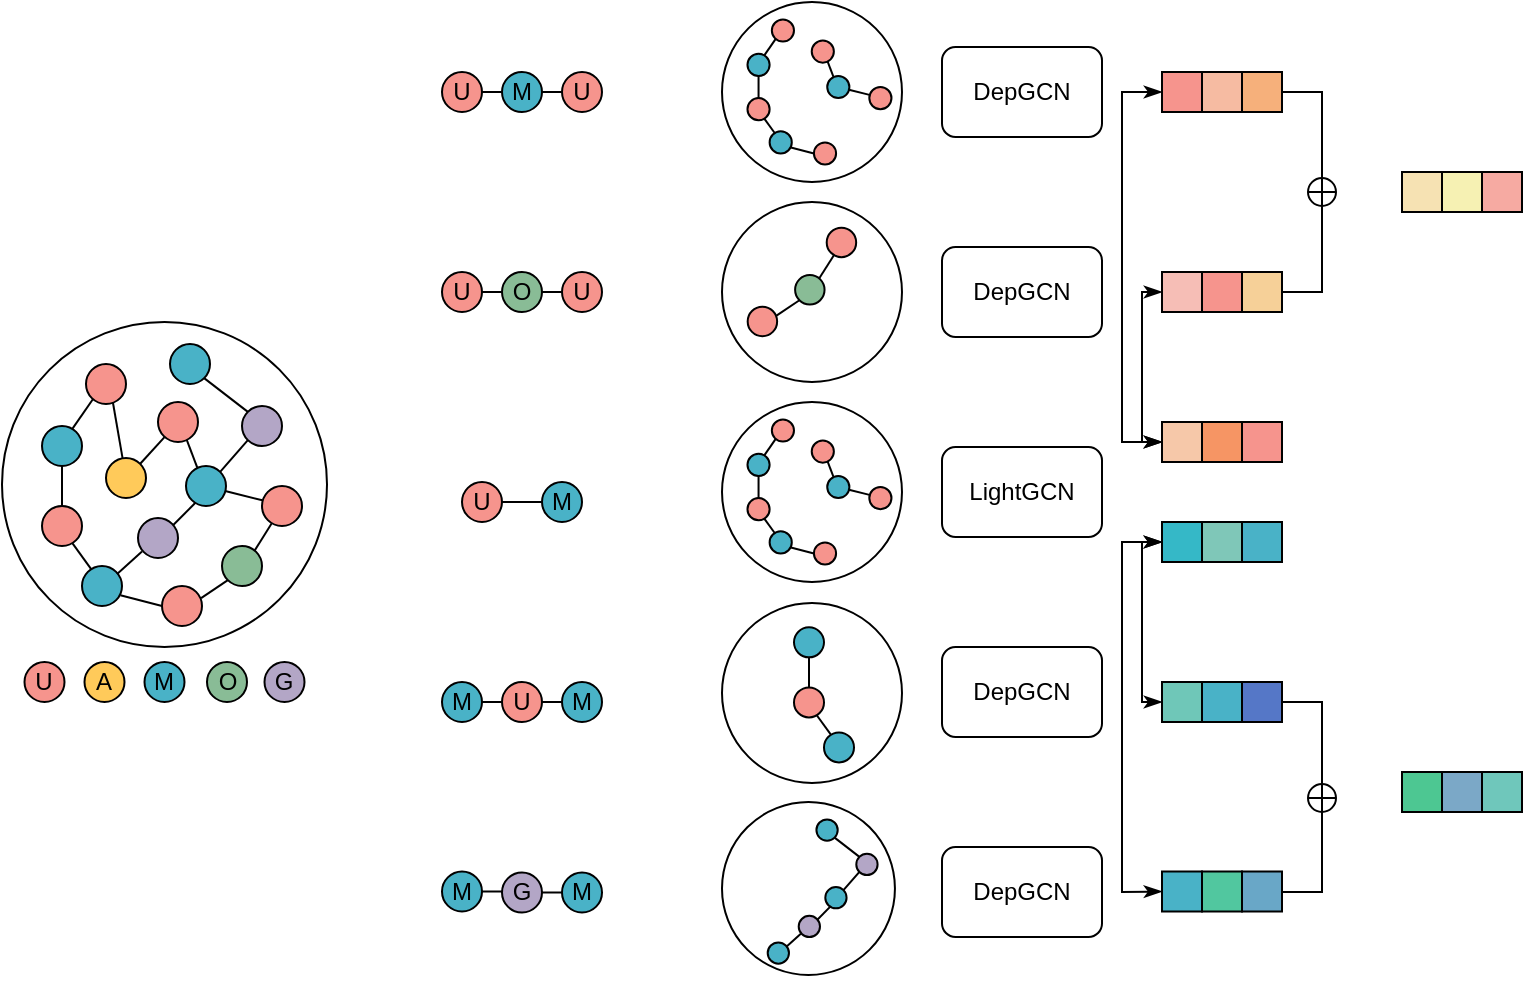 <mxfile version="28.2.0">
  <diagram name="第 1 页" id="2LADlyf4JBiEzu5A49ws">
    <mxGraphModel dx="980" dy="531" grid="1" gridSize="10" guides="1" tooltips="1" connect="1" arrows="1" fold="1" page="1" pageScale="1" pageWidth="827" pageHeight="1169" math="0" shadow="0">
      <root>
        <mxCell id="0" />
        <mxCell id="1" parent="0" />
        <mxCell id="k90ZCVePG-DNZq3dC6yU-25" value="" style="group" vertex="1" connectable="0" parent="1">
          <mxGeometry x="300" y="225" width="80" height="20" as="geometry" />
        </mxCell>
        <mxCell id="k90ZCVePG-DNZq3dC6yU-14" style="edgeStyle=orthogonalEdgeStyle;rounded=0;orthogonalLoop=1;jettySize=auto;html=1;exitX=1;exitY=0.5;exitDx=0;exitDy=0;entryX=0;entryY=0.5;entryDx=0;entryDy=0;endArrow=none;endFill=0;" edge="1" parent="k90ZCVePG-DNZq3dC6yU-25" source="k90ZCVePG-DNZq3dC6yU-1">
          <mxGeometry relative="1" as="geometry">
            <mxPoint x="30" y="10" as="targetPoint" />
          </mxGeometry>
        </mxCell>
        <mxCell id="k90ZCVePG-DNZq3dC6yU-1" value="U" style="ellipse;whiteSpace=wrap;html=1;aspect=fixed;fillColor=#F6948D;" vertex="1" parent="k90ZCVePG-DNZq3dC6yU-25">
          <mxGeometry width="20" height="20" as="geometry" />
        </mxCell>
        <mxCell id="k90ZCVePG-DNZq3dC6yU-15" style="edgeStyle=orthogonalEdgeStyle;rounded=0;orthogonalLoop=1;jettySize=auto;html=1;exitX=1;exitY=0.5;exitDx=0;exitDy=0;entryX=0;entryY=0.5;entryDx=0;entryDy=0;endArrow=none;endFill=0;" edge="1" parent="k90ZCVePG-DNZq3dC6yU-25" target="k90ZCVePG-DNZq3dC6yU-3">
          <mxGeometry relative="1" as="geometry">
            <mxPoint x="50" y="10" as="sourcePoint" />
          </mxGeometry>
        </mxCell>
        <mxCell id="k90ZCVePG-DNZq3dC6yU-3" value="U" style="ellipse;whiteSpace=wrap;html=1;aspect=fixed;fillColor=#F6948D;" vertex="1" parent="k90ZCVePG-DNZq3dC6yU-25">
          <mxGeometry x="60" width="20" height="20" as="geometry" />
        </mxCell>
        <mxCell id="k90ZCVePG-DNZq3dC6yU-74" value="M" style="ellipse;whiteSpace=wrap;html=1;aspect=fixed;fillColor=#49B2C7;" vertex="1" parent="k90ZCVePG-DNZq3dC6yU-25">
          <mxGeometry x="30" width="20" height="20" as="geometry" />
        </mxCell>
        <mxCell id="k90ZCVePG-DNZq3dC6yU-26" value="" style="group" vertex="1" connectable="0" parent="1">
          <mxGeometry x="300" y="325" width="80" height="20" as="geometry" />
        </mxCell>
        <mxCell id="k90ZCVePG-DNZq3dC6yU-4" value="U" style="ellipse;whiteSpace=wrap;html=1;aspect=fixed;fillColor=#F6948D;" vertex="1" parent="k90ZCVePG-DNZq3dC6yU-26">
          <mxGeometry width="20" height="20" as="geometry" />
        </mxCell>
        <mxCell id="k90ZCVePG-DNZq3dC6yU-6" value="U" style="ellipse;whiteSpace=wrap;html=1;aspect=fixed;fillColor=#F6948D;" vertex="1" parent="k90ZCVePG-DNZq3dC6yU-26">
          <mxGeometry x="60" width="20" height="20" as="geometry" />
        </mxCell>
        <mxCell id="k90ZCVePG-DNZq3dC6yU-17" style="edgeStyle=orthogonalEdgeStyle;rounded=0;orthogonalLoop=1;jettySize=auto;html=1;exitX=1;exitY=0.5;exitDx=0;exitDy=0;entryX=0;entryY=0.5;entryDx=0;entryDy=0;endArrow=none;endFill=0;" edge="1" parent="k90ZCVePG-DNZq3dC6yU-26" source="k90ZCVePG-DNZq3dC6yU-7" target="k90ZCVePG-DNZq3dC6yU-6">
          <mxGeometry relative="1" as="geometry" />
        </mxCell>
        <mxCell id="k90ZCVePG-DNZq3dC6yU-7" value="O" style="ellipse;whiteSpace=wrap;html=1;aspect=fixed;fillColor=#89BC96;" vertex="1" parent="k90ZCVePG-DNZq3dC6yU-26">
          <mxGeometry x="30" width="20" height="20" as="geometry" />
        </mxCell>
        <mxCell id="k90ZCVePG-DNZq3dC6yU-16" style="edgeStyle=orthogonalEdgeStyle;rounded=0;orthogonalLoop=1;jettySize=auto;html=1;exitX=1;exitY=0.5;exitDx=0;exitDy=0;entryX=0;entryY=0.5;entryDx=0;entryDy=0;endArrow=none;endFill=0;" edge="1" parent="k90ZCVePG-DNZq3dC6yU-26" source="k90ZCVePG-DNZq3dC6yU-4" target="k90ZCVePG-DNZq3dC6yU-7">
          <mxGeometry relative="1" as="geometry" />
        </mxCell>
        <mxCell id="k90ZCVePG-DNZq3dC6yU-27" value="" style="group" vertex="1" connectable="0" parent="1">
          <mxGeometry x="300" y="530" width="80" height="20" as="geometry" />
        </mxCell>
        <mxCell id="k90ZCVePG-DNZq3dC6yU-19" style="edgeStyle=orthogonalEdgeStyle;rounded=0;orthogonalLoop=1;jettySize=auto;html=1;exitX=1;exitY=0.5;exitDx=0;exitDy=0;entryX=0;entryY=0.5;entryDx=0;entryDy=0;endArrow=none;endFill=0;" edge="1" parent="k90ZCVePG-DNZq3dC6yU-27" source="k90ZCVePG-DNZq3dC6yU-8" target="k90ZCVePG-DNZq3dC6yU-10">
          <mxGeometry relative="1" as="geometry" />
        </mxCell>
        <mxCell id="k90ZCVePG-DNZq3dC6yU-8" value="U" style="ellipse;whiteSpace=wrap;html=1;aspect=fixed;fillColor=#F6948D;" vertex="1" parent="k90ZCVePG-DNZq3dC6yU-27">
          <mxGeometry x="30" width="20" height="20" as="geometry" />
        </mxCell>
        <mxCell id="k90ZCVePG-DNZq3dC6yU-18" style="edgeStyle=orthogonalEdgeStyle;rounded=0;orthogonalLoop=1;jettySize=auto;html=1;exitX=1;exitY=0.5;exitDx=0;exitDy=0;entryX=0;entryY=0.5;entryDx=0;entryDy=0;endArrow=none;endFill=0;" edge="1" parent="k90ZCVePG-DNZq3dC6yU-27" source="k90ZCVePG-DNZq3dC6yU-9" target="k90ZCVePG-DNZq3dC6yU-8">
          <mxGeometry relative="1" as="geometry" />
        </mxCell>
        <mxCell id="k90ZCVePG-DNZq3dC6yU-9" value="M" style="ellipse;whiteSpace=wrap;html=1;aspect=fixed;fillColor=#49B2C7;" vertex="1" parent="k90ZCVePG-DNZq3dC6yU-27">
          <mxGeometry width="20" height="20" as="geometry" />
        </mxCell>
        <mxCell id="k90ZCVePG-DNZq3dC6yU-10" value="M" style="ellipse;whiteSpace=wrap;html=1;aspect=fixed;fillColor=#49B2C7;" vertex="1" parent="k90ZCVePG-DNZq3dC6yU-27">
          <mxGeometry x="60" width="20" height="20" as="geometry" />
        </mxCell>
        <mxCell id="k90ZCVePG-DNZq3dC6yU-28" value="" style="group" vertex="1" connectable="0" parent="1">
          <mxGeometry x="300" y="624.75" width="80" height="20.5" as="geometry" />
        </mxCell>
        <mxCell id="k90ZCVePG-DNZq3dC6yU-21" style="edgeStyle=orthogonalEdgeStyle;rounded=0;orthogonalLoop=1;jettySize=auto;html=1;exitX=1;exitY=0.5;exitDx=0;exitDy=0;entryX=0;entryY=0.5;entryDx=0;entryDy=0;endArrow=none;endFill=0;" edge="1" parent="k90ZCVePG-DNZq3dC6yU-28" source="Bl1R4P2W0IZf69fJZ_-c-33" target="k90ZCVePG-DNZq3dC6yU-12">
          <mxGeometry relative="1" as="geometry" />
        </mxCell>
        <mxCell id="Bl1R4P2W0IZf69fJZ_-c-33" value="G" style="ellipse;whiteSpace=wrap;html=1;aspect=fixed;fillColor=#B3A6C6;" parent="k90ZCVePG-DNZq3dC6yU-28" vertex="1">
          <mxGeometry x="30" y="0.5" width="20" height="20" as="geometry" />
        </mxCell>
        <mxCell id="k90ZCVePG-DNZq3dC6yU-20" style="edgeStyle=orthogonalEdgeStyle;rounded=0;orthogonalLoop=1;jettySize=auto;html=1;exitX=1;exitY=0.5;exitDx=0;exitDy=0;entryX=0;entryY=0.5;entryDx=0;entryDy=0;endArrow=none;endFill=0;" edge="1" parent="k90ZCVePG-DNZq3dC6yU-28" source="k90ZCVePG-DNZq3dC6yU-11" target="Bl1R4P2W0IZf69fJZ_-c-33">
          <mxGeometry relative="1" as="geometry" />
        </mxCell>
        <mxCell id="k90ZCVePG-DNZq3dC6yU-11" value="M" style="ellipse;whiteSpace=wrap;html=1;aspect=fixed;fillColor=#49B2C7;" vertex="1" parent="k90ZCVePG-DNZq3dC6yU-28">
          <mxGeometry width="20" height="20" as="geometry" />
        </mxCell>
        <mxCell id="k90ZCVePG-DNZq3dC6yU-12" value="M" style="ellipse;whiteSpace=wrap;html=1;aspect=fixed;fillColor=#49B2C7;" vertex="1" parent="k90ZCVePG-DNZq3dC6yU-28">
          <mxGeometry x="60" y="0.5" width="20" height="20" as="geometry" />
        </mxCell>
        <mxCell id="k90ZCVePG-DNZq3dC6yU-47" value="" style="group" vertex="1" connectable="0" parent="1">
          <mxGeometry x="440" y="290" width="90" height="90" as="geometry" />
        </mxCell>
        <mxCell id="k90ZCVePG-DNZq3dC6yU-41" value="" style="ellipse;whiteSpace=wrap;html=1;aspect=fixed;" vertex="1" parent="k90ZCVePG-DNZq3dC6yU-47">
          <mxGeometry width="90" height="90" as="geometry" />
        </mxCell>
        <mxCell id="k90ZCVePG-DNZq3dC6yU-42" value="" style="ellipse;whiteSpace=wrap;html=1;aspect=fixed;fillColor=#F6948D;" vertex="1" parent="k90ZCVePG-DNZq3dC6yU-47">
          <mxGeometry x="12.841" y="52.354" width="14.732" height="14.732" as="geometry" />
        </mxCell>
        <mxCell id="k90ZCVePG-DNZq3dC6yU-43" value="" style="ellipse;whiteSpace=wrap;html=1;aspect=fixed;fillColor=#F6948D;" vertex="1" parent="k90ZCVePG-DNZq3dC6yU-47">
          <mxGeometry x="52.354" y="12.841" width="14.732" height="14.732" as="geometry" />
        </mxCell>
        <mxCell id="k90ZCVePG-DNZq3dC6yU-44" value="" style="ellipse;whiteSpace=wrap;html=1;aspect=fixed;fillColor=#89BC96;" vertex="1" parent="k90ZCVePG-DNZq3dC6yU-47">
          <mxGeometry x="36.549" y="36.549" width="14.732" height="14.732" as="geometry" />
        </mxCell>
        <mxCell id="k90ZCVePG-DNZq3dC6yU-45" value="" style="endArrow=none;html=1;rounded=0;entryX=0.978;entryY=0.304;entryDx=0;entryDy=0;exitX=0;exitY=1;exitDx=0;exitDy=0;entryPerimeter=0;" edge="1" parent="k90ZCVePG-DNZq3dC6yU-47" source="k90ZCVePG-DNZq3dC6yU-44" target="k90ZCVePG-DNZq3dC6yU-42">
          <mxGeometry width="50" height="50" relative="1" as="geometry">
            <mxPoint x="45.241" y="48.402" as="sourcePoint" />
            <mxPoint x="28.646" y="44.451" as="targetPoint" />
          </mxGeometry>
        </mxCell>
        <mxCell id="k90ZCVePG-DNZq3dC6yU-46" value="" style="endArrow=none;html=1;rounded=0;entryX=0.244;entryY=0.933;entryDx=0;entryDy=0;entryPerimeter=0;exitX=0.811;exitY=0.122;exitDx=0;exitDy=0;exitPerimeter=0;" edge="1" parent="k90ZCVePG-DNZq3dC6yU-47" source="k90ZCVePG-DNZq3dC6yU-44" target="k90ZCVePG-DNZq3dC6yU-43">
          <mxGeometry width="50" height="50" relative="1" as="geometry">
            <mxPoint x="53.144" y="56.305" as="sourcePoint" />
            <mxPoint x="36.549" y="52.354" as="targetPoint" />
          </mxGeometry>
        </mxCell>
        <mxCell id="k90ZCVePG-DNZq3dC6yU-72" value="" style="group" vertex="1" connectable="0" parent="1">
          <mxGeometry x="440" y="490.5" width="90" height="90" as="geometry" />
        </mxCell>
        <mxCell id="k90ZCVePG-DNZq3dC6yU-66" value="" style="ellipse;whiteSpace=wrap;html=1;aspect=fixed;" vertex="1" parent="k90ZCVePG-DNZq3dC6yU-72">
          <mxGeometry width="90" height="90" as="geometry" />
        </mxCell>
        <mxCell id="k90ZCVePG-DNZq3dC6yU-67" value="" style="ellipse;whiteSpace=wrap;html=1;aspect=fixed;fillColor=#49B2C7;" vertex="1" parent="k90ZCVePG-DNZq3dC6yU-72">
          <mxGeometry x="36" y="12.187" width="15.0" height="15.0" as="geometry" />
        </mxCell>
        <mxCell id="k90ZCVePG-DNZq3dC6yU-68" value="" style="ellipse;whiteSpace=wrap;html=1;aspect=fixed;fillColor=#49B2C7;" vertex="1" parent="k90ZCVePG-DNZq3dC6yU-72">
          <mxGeometry x="51.0" y="64.688" width="15.0" height="15.0" as="geometry" />
        </mxCell>
        <mxCell id="k90ZCVePG-DNZq3dC6yU-69" value="" style="ellipse;whiteSpace=wrap;html=1;aspect=fixed;fillColor=#F6948D;" vertex="1" parent="k90ZCVePG-DNZq3dC6yU-72">
          <mxGeometry x="36" y="42.188" width="15.0" height="15.0" as="geometry" />
        </mxCell>
        <mxCell id="k90ZCVePG-DNZq3dC6yU-70" value="" style="endArrow=none;html=1;rounded=0;entryX=0.5;entryY=1;entryDx=0;entryDy=0;exitX=0.5;exitY=0;exitDx=0;exitDy=0;" edge="1" parent="k90ZCVePG-DNZq3dC6yU-72" source="k90ZCVePG-DNZq3dC6yU-69" target="k90ZCVePG-DNZq3dC6yU-67">
          <mxGeometry width="50" height="50" relative="1" as="geometry">
            <mxPoint x="58.5" y="25.688" as="sourcePoint" />
            <mxPoint x="67.5" y="12.187" as="targetPoint" />
          </mxGeometry>
        </mxCell>
        <mxCell id="k90ZCVePG-DNZq3dC6yU-71" value="" style="endArrow=none;html=1;rounded=0;entryX=0.759;entryY=0.93;entryDx=0;entryDy=0;exitX=0.229;exitY=0.077;exitDx=0;exitDy=0;entryPerimeter=0;exitPerimeter=0;" edge="1" parent="k90ZCVePG-DNZq3dC6yU-72" source="k90ZCVePG-DNZq3dC6yU-68" target="k90ZCVePG-DNZq3dC6yU-69">
          <mxGeometry width="50" height="50" relative="1" as="geometry">
            <mxPoint x="58.5" y="64.688" as="sourcePoint" />
            <mxPoint x="58.5" y="49.688" as="targetPoint" />
          </mxGeometry>
        </mxCell>
        <mxCell id="k90ZCVePG-DNZq3dC6yU-76" value="" style="group" vertex="1" connectable="0" parent="1">
          <mxGeometry x="440" y="190" width="90" height="90" as="geometry" />
        </mxCell>
        <mxCell id="k90ZCVePG-DNZq3dC6yU-77" value="" style="ellipse;whiteSpace=wrap;html=1;aspect=fixed;movable=1;resizable=1;rotatable=1;deletable=1;editable=1;locked=0;connectable=1;" vertex="1" parent="k90ZCVePG-DNZq3dC6yU-76">
          <mxGeometry width="90" height="90" as="geometry" />
        </mxCell>
        <mxCell id="k90ZCVePG-DNZq3dC6yU-78" value="" style="ellipse;whiteSpace=wrap;html=1;aspect=fixed;fillColor=#49B2C7;" vertex="1" parent="k90ZCVePG-DNZq3dC6yU-76">
          <mxGeometry x="12.738" y="25.892" width="11.077" height="11.077" as="geometry" />
        </mxCell>
        <mxCell id="k90ZCVePG-DNZq3dC6yU-79" value="" style="ellipse;whiteSpace=wrap;html=1;aspect=fixed;fillColor=#F6948D;" vertex="1" parent="k90ZCVePG-DNZq3dC6yU-76">
          <mxGeometry x="24.923" y="8.723" width="11.077" height="11.077" as="geometry" />
        </mxCell>
        <mxCell id="k90ZCVePG-DNZq3dC6yU-80" value="" style="ellipse;whiteSpace=wrap;html=1;aspect=fixed;fillColor=#F6948D;" vertex="1" parent="k90ZCVePG-DNZq3dC6yU-76">
          <mxGeometry x="45.969" y="70.2" width="11.077" height="11.077" as="geometry" />
        </mxCell>
        <mxCell id="k90ZCVePG-DNZq3dC6yU-81" value="" style="ellipse;whiteSpace=wrap;html=1;aspect=fixed;fillColor=#F6948D;" vertex="1" parent="k90ZCVePG-DNZq3dC6yU-76">
          <mxGeometry x="73.662" y="42.508" width="11.077" height="11.077" as="geometry" />
        </mxCell>
        <mxCell id="k90ZCVePG-DNZq3dC6yU-82" value="" style="ellipse;whiteSpace=wrap;html=1;aspect=fixed;fillColor=#49B2C7;" vertex="1" parent="k90ZCVePG-DNZq3dC6yU-76">
          <mxGeometry x="23.815" y="64.662" width="11.077" height="11.077" as="geometry" />
        </mxCell>
        <mxCell id="k90ZCVePG-DNZq3dC6yU-83" value="" style="ellipse;whiteSpace=wrap;html=1;aspect=fixed;fillColor=#F6948D;" vertex="1" parent="k90ZCVePG-DNZq3dC6yU-76">
          <mxGeometry x="12.738" y="48.046" width="11.077" height="11.077" as="geometry" />
        </mxCell>
        <mxCell id="k90ZCVePG-DNZq3dC6yU-84" value="" style="ellipse;whiteSpace=wrap;html=1;aspect=fixed;fillColor=#F6948D;" vertex="1" parent="k90ZCVePG-DNZq3dC6yU-76">
          <mxGeometry x="44.862" y="19.246" width="11.077" height="11.077" as="geometry" />
        </mxCell>
        <mxCell id="k90ZCVePG-DNZq3dC6yU-85" value="" style="ellipse;whiteSpace=wrap;html=1;aspect=fixed;fillColor=#49B2C7;" vertex="1" parent="k90ZCVePG-DNZq3dC6yU-76">
          <mxGeometry x="52.615" y="36.969" width="11.077" height="11.077" as="geometry" />
        </mxCell>
        <mxCell id="k90ZCVePG-DNZq3dC6yU-86" value="" style="endArrow=none;html=1;rounded=0;entryX=0.282;entryY=0.04;entryDx=0;entryDy=0;exitX=0.719;exitY=0.949;exitDx=0;exitDy=0;exitPerimeter=0;entryPerimeter=0;" edge="1" parent="k90ZCVePG-DNZq3dC6yU-76" source="k90ZCVePG-DNZq3dC6yU-84" target="k90ZCVePG-DNZq3dC6yU-85">
          <mxGeometry width="50" height="50" relative="1" as="geometry">
            <mxPoint x="45.415" y="42.508" as="sourcePoint" />
            <mxPoint x="40.431" y="49.708" as="targetPoint" />
          </mxGeometry>
        </mxCell>
        <mxCell id="k90ZCVePG-DNZq3dC6yU-87" value="" style="endArrow=none;html=1;rounded=0;entryX=0.008;entryY=0.356;entryDx=0;entryDy=0;exitX=0.979;exitY=0.625;exitDx=0;exitDy=0;entryPerimeter=0;exitPerimeter=0;" edge="1" parent="k90ZCVePG-DNZq3dC6yU-76" source="k90ZCVePG-DNZq3dC6yU-85" target="k90ZCVePG-DNZq3dC6yU-81">
          <mxGeometry width="50" height="50" relative="1" as="geometry">
            <mxPoint x="68.123" y="36.969" as="sourcePoint" />
            <mxPoint x="79.2" y="36.969" as="targetPoint" />
          </mxGeometry>
        </mxCell>
        <mxCell id="k90ZCVePG-DNZq3dC6yU-88" value="" style="endArrow=none;html=1;rounded=0;entryX=0.176;entryY=0.876;entryDx=0;entryDy=0;exitX=0.767;exitY=0.058;exitDx=0;exitDy=0;exitPerimeter=0;entryPerimeter=0;" edge="1" parent="k90ZCVePG-DNZq3dC6yU-76" source="k90ZCVePG-DNZq3dC6yU-78" target="k90ZCVePG-DNZq3dC6yU-79">
          <mxGeometry width="50" height="50" relative="1" as="geometry">
            <mxPoint x="23.815" y="20.354" as="sourcePoint" />
            <mxPoint x="34.892" y="20.354" as="targetPoint" />
          </mxGeometry>
        </mxCell>
        <mxCell id="k90ZCVePG-DNZq3dC6yU-89" value="" style="endArrow=none;html=1;rounded=0;entryX=0.5;entryY=1;entryDx=0;entryDy=0;exitX=0.5;exitY=0;exitDx=0;exitDy=0;" edge="1" parent="k90ZCVePG-DNZq3dC6yU-76" source="k90ZCVePG-DNZq3dC6yU-83" target="k90ZCVePG-DNZq3dC6yU-78">
          <mxGeometry width="50" height="50" relative="1" as="geometry">
            <mxPoint x="29.354" y="35.862" as="sourcePoint" />
            <mxPoint x="36" y="25.892" as="targetPoint" />
          </mxGeometry>
        </mxCell>
        <mxCell id="k90ZCVePG-DNZq3dC6yU-90" value="" style="endArrow=none;html=1;rounded=0;entryX=0.759;entryY=0.93;entryDx=0;entryDy=0;exitX=0.229;exitY=0.077;exitDx=0;exitDy=0;entryPerimeter=0;exitPerimeter=0;" edge="1" parent="k90ZCVePG-DNZq3dC6yU-76" source="k90ZCVePG-DNZq3dC6yU-82" target="k90ZCVePG-DNZq3dC6yU-83">
          <mxGeometry width="50" height="50" relative="1" as="geometry">
            <mxPoint x="29.354" y="64.662" as="sourcePoint" />
            <mxPoint x="29.354" y="53.585" as="targetPoint" />
          </mxGeometry>
        </mxCell>
        <mxCell id="k90ZCVePG-DNZq3dC6yU-91" value="" style="endArrow=none;html=1;rounded=0;entryX=0.96;entryY=0.731;entryDx=0;entryDy=0;exitX=0;exitY=0.5;exitDx=0;exitDy=0;entryPerimeter=0;" edge="1" parent="k90ZCVePG-DNZq3dC6yU-76" source="k90ZCVePG-DNZq3dC6yU-80" target="k90ZCVePG-DNZq3dC6yU-82">
          <mxGeometry width="50" height="50" relative="1" as="geometry">
            <mxPoint x="40.985" y="77.4" as="sourcePoint" />
            <mxPoint x="34.892" y="70.2" as="targetPoint" />
          </mxGeometry>
        </mxCell>
        <mxCell id="k90ZCVePG-DNZq3dC6yU-93" value="" style="group" vertex="1" connectable="0" parent="1">
          <mxGeometry x="440" y="390" width="90" height="90" as="geometry" />
        </mxCell>
        <mxCell id="k90ZCVePG-DNZq3dC6yU-94" value="" style="ellipse;whiteSpace=wrap;html=1;aspect=fixed;movable=1;resizable=1;rotatable=1;deletable=1;editable=1;locked=0;connectable=1;" vertex="1" parent="k90ZCVePG-DNZq3dC6yU-93">
          <mxGeometry width="90" height="90" as="geometry" />
        </mxCell>
        <mxCell id="k90ZCVePG-DNZq3dC6yU-95" value="" style="ellipse;whiteSpace=wrap;html=1;aspect=fixed;fillColor=#49B2C7;" vertex="1" parent="k90ZCVePG-DNZq3dC6yU-93">
          <mxGeometry x="12.738" y="25.892" width="11.077" height="11.077" as="geometry" />
        </mxCell>
        <mxCell id="k90ZCVePG-DNZq3dC6yU-96" value="" style="ellipse;whiteSpace=wrap;html=1;aspect=fixed;fillColor=#F6948D;" vertex="1" parent="k90ZCVePG-DNZq3dC6yU-93">
          <mxGeometry x="24.923" y="8.723" width="11.077" height="11.077" as="geometry" />
        </mxCell>
        <mxCell id="k90ZCVePG-DNZq3dC6yU-97" value="" style="ellipse;whiteSpace=wrap;html=1;aspect=fixed;fillColor=#F6948D;" vertex="1" parent="k90ZCVePG-DNZq3dC6yU-93">
          <mxGeometry x="45.969" y="70.2" width="11.077" height="11.077" as="geometry" />
        </mxCell>
        <mxCell id="k90ZCVePG-DNZq3dC6yU-98" value="" style="ellipse;whiteSpace=wrap;html=1;aspect=fixed;fillColor=#F6948D;" vertex="1" parent="k90ZCVePG-DNZq3dC6yU-93">
          <mxGeometry x="73.662" y="42.508" width="11.077" height="11.077" as="geometry" />
        </mxCell>
        <mxCell id="k90ZCVePG-DNZq3dC6yU-99" value="" style="ellipse;whiteSpace=wrap;html=1;aspect=fixed;fillColor=#49B2C7;" vertex="1" parent="k90ZCVePG-DNZq3dC6yU-93">
          <mxGeometry x="23.815" y="64.662" width="11.077" height="11.077" as="geometry" />
        </mxCell>
        <mxCell id="k90ZCVePG-DNZq3dC6yU-100" value="" style="ellipse;whiteSpace=wrap;html=1;aspect=fixed;fillColor=#F6948D;" vertex="1" parent="k90ZCVePG-DNZq3dC6yU-93">
          <mxGeometry x="12.738" y="48.046" width="11.077" height="11.077" as="geometry" />
        </mxCell>
        <mxCell id="k90ZCVePG-DNZq3dC6yU-101" value="" style="ellipse;whiteSpace=wrap;html=1;aspect=fixed;fillColor=#F6948D;" vertex="1" parent="k90ZCVePG-DNZq3dC6yU-93">
          <mxGeometry x="44.862" y="19.246" width="11.077" height="11.077" as="geometry" />
        </mxCell>
        <mxCell id="k90ZCVePG-DNZq3dC6yU-102" value="" style="ellipse;whiteSpace=wrap;html=1;aspect=fixed;fillColor=#49B2C7;" vertex="1" parent="k90ZCVePG-DNZq3dC6yU-93">
          <mxGeometry x="52.615" y="36.969" width="11.077" height="11.077" as="geometry" />
        </mxCell>
        <mxCell id="k90ZCVePG-DNZq3dC6yU-103" value="" style="endArrow=none;html=1;rounded=0;entryX=0.282;entryY=0.04;entryDx=0;entryDy=0;exitX=0.719;exitY=0.949;exitDx=0;exitDy=0;exitPerimeter=0;entryPerimeter=0;" edge="1" parent="k90ZCVePG-DNZq3dC6yU-93" source="k90ZCVePG-DNZq3dC6yU-101" target="k90ZCVePG-DNZq3dC6yU-102">
          <mxGeometry width="50" height="50" relative="1" as="geometry">
            <mxPoint x="45.415" y="42.508" as="sourcePoint" />
            <mxPoint x="40.431" y="49.708" as="targetPoint" />
          </mxGeometry>
        </mxCell>
        <mxCell id="k90ZCVePG-DNZq3dC6yU-104" value="" style="endArrow=none;html=1;rounded=0;entryX=0.008;entryY=0.356;entryDx=0;entryDy=0;exitX=0.979;exitY=0.625;exitDx=0;exitDy=0;entryPerimeter=0;exitPerimeter=0;" edge="1" parent="k90ZCVePG-DNZq3dC6yU-93" source="k90ZCVePG-DNZq3dC6yU-102" target="k90ZCVePG-DNZq3dC6yU-98">
          <mxGeometry width="50" height="50" relative="1" as="geometry">
            <mxPoint x="68.123" y="36.969" as="sourcePoint" />
            <mxPoint x="79.2" y="36.969" as="targetPoint" />
          </mxGeometry>
        </mxCell>
        <mxCell id="k90ZCVePG-DNZq3dC6yU-105" value="" style="endArrow=none;html=1;rounded=0;entryX=0.176;entryY=0.876;entryDx=0;entryDy=0;exitX=0.767;exitY=0.058;exitDx=0;exitDy=0;exitPerimeter=0;entryPerimeter=0;" edge="1" parent="k90ZCVePG-DNZq3dC6yU-93" source="k90ZCVePG-DNZq3dC6yU-95" target="k90ZCVePG-DNZq3dC6yU-96">
          <mxGeometry width="50" height="50" relative="1" as="geometry">
            <mxPoint x="23.815" y="20.354" as="sourcePoint" />
            <mxPoint x="34.892" y="20.354" as="targetPoint" />
          </mxGeometry>
        </mxCell>
        <mxCell id="k90ZCVePG-DNZq3dC6yU-106" value="" style="endArrow=none;html=1;rounded=0;entryX=0.5;entryY=1;entryDx=0;entryDy=0;exitX=0.5;exitY=0;exitDx=0;exitDy=0;" edge="1" parent="k90ZCVePG-DNZq3dC6yU-93" source="k90ZCVePG-DNZq3dC6yU-100" target="k90ZCVePG-DNZq3dC6yU-95">
          <mxGeometry width="50" height="50" relative="1" as="geometry">
            <mxPoint x="29.354" y="35.862" as="sourcePoint" />
            <mxPoint x="36" y="25.892" as="targetPoint" />
          </mxGeometry>
        </mxCell>
        <mxCell id="k90ZCVePG-DNZq3dC6yU-107" value="" style="endArrow=none;html=1;rounded=0;entryX=0.759;entryY=0.93;entryDx=0;entryDy=0;exitX=0.229;exitY=0.077;exitDx=0;exitDy=0;entryPerimeter=0;exitPerimeter=0;" edge="1" parent="k90ZCVePG-DNZq3dC6yU-93" source="k90ZCVePG-DNZq3dC6yU-99" target="k90ZCVePG-DNZq3dC6yU-100">
          <mxGeometry width="50" height="50" relative="1" as="geometry">
            <mxPoint x="29.354" y="64.662" as="sourcePoint" />
            <mxPoint x="29.354" y="53.585" as="targetPoint" />
          </mxGeometry>
        </mxCell>
        <mxCell id="k90ZCVePG-DNZq3dC6yU-108" value="" style="endArrow=none;html=1;rounded=0;entryX=0.96;entryY=0.731;entryDx=0;entryDy=0;exitX=0;exitY=0.5;exitDx=0;exitDy=0;entryPerimeter=0;" edge="1" parent="k90ZCVePG-DNZq3dC6yU-93" source="k90ZCVePG-DNZq3dC6yU-97" target="k90ZCVePG-DNZq3dC6yU-99">
          <mxGeometry width="50" height="50" relative="1" as="geometry">
            <mxPoint x="40.985" y="77.4" as="sourcePoint" />
            <mxPoint x="34.892" y="70.2" as="targetPoint" />
          </mxGeometry>
        </mxCell>
        <mxCell id="k90ZCVePG-DNZq3dC6yU-119" value="" style="group" vertex="1" connectable="0" parent="1">
          <mxGeometry x="440" y="590" width="90" height="90" as="geometry" />
        </mxCell>
        <mxCell id="k90ZCVePG-DNZq3dC6yU-75" value="" style="ellipse;whiteSpace=wrap;html=1;aspect=fixed;" vertex="1" parent="k90ZCVePG-DNZq3dC6yU-119">
          <mxGeometry width="86.472" height="86.472" as="geometry" />
        </mxCell>
        <mxCell id="k90ZCVePG-DNZq3dC6yU-110" value="" style="ellipse;whiteSpace=wrap;html=1;aspect=fixed;fillColor=#B3A6C6;" vertex="1" parent="k90ZCVePG-DNZq3dC6yU-119">
          <mxGeometry x="67.154" y="25.892" width="10.643" height="10.643" as="geometry" />
        </mxCell>
        <mxCell id="k90ZCVePG-DNZq3dC6yU-111" value="" style="ellipse;whiteSpace=wrap;html=1;aspect=fixed;fillColor=#49B2C7;" vertex="1" parent="k90ZCVePG-DNZq3dC6yU-119">
          <mxGeometry x="47.215" y="8.723" width="10.643" height="10.643" as="geometry" />
        </mxCell>
        <mxCell id="k90ZCVePG-DNZq3dC6yU-112" value="" style="ellipse;whiteSpace=wrap;html=1;aspect=fixed;fillColor=#B3A6C6;" vertex="1" parent="k90ZCVePG-DNZq3dC6yU-119">
          <mxGeometry x="38.354" y="56.908" width="10.643" height="10.643" as="geometry" />
        </mxCell>
        <mxCell id="k90ZCVePG-DNZq3dC6yU-113" value="" style="ellipse;whiteSpace=wrap;html=1;aspect=fixed;fillColor=#49B2C7;" vertex="1" parent="k90ZCVePG-DNZq3dC6yU-119">
          <mxGeometry x="22.846" y="70.2" width="10.643" height="10.643" as="geometry" />
        </mxCell>
        <mxCell id="k90ZCVePG-DNZq3dC6yU-114" value="" style="ellipse;whiteSpace=wrap;html=1;aspect=fixed;fillColor=#49B2C7;" vertex="1" parent="k90ZCVePG-DNZq3dC6yU-119">
          <mxGeometry x="51.646" y="42.508" width="10.643" height="10.643" as="geometry" />
        </mxCell>
        <mxCell id="k90ZCVePG-DNZq3dC6yU-115" value="" style="endArrow=none;html=1;rounded=0;entryX=0;entryY=0;entryDx=0;entryDy=0;exitX=1;exitY=1;exitDx=0;exitDy=0;" edge="1" parent="k90ZCVePG-DNZq3dC6yU-119" source="k90ZCVePG-DNZq3dC6yU-111" target="k90ZCVePG-DNZq3dC6yU-110">
          <mxGeometry width="50" height="50" relative="1" as="geometry">
            <mxPoint x="61.062" y="25.892" as="sourcePoint" />
            <mxPoint x="56.077" y="33.092" as="targetPoint" />
          </mxGeometry>
        </mxCell>
        <mxCell id="k90ZCVePG-DNZq3dC6yU-116" value="" style="endArrow=none;html=1;rounded=0;entryX=1;entryY=0;entryDx=0;entryDy=0;exitX=0;exitY=1;exitDx=0;exitDy=0;" edge="1" parent="k90ZCVePG-DNZq3dC6yU-119" source="k90ZCVePG-DNZq3dC6yU-110" target="k90ZCVePG-DNZq3dC6yU-114">
          <mxGeometry width="50" height="50" relative="1" as="geometry">
            <mxPoint x="61.062" y="36.969" as="sourcePoint" />
            <mxPoint x="56.077" y="44.169" as="targetPoint" />
          </mxGeometry>
        </mxCell>
        <mxCell id="k90ZCVePG-DNZq3dC6yU-117" value="" style="endArrow=none;html=1;rounded=0;entryX=0.875;entryY=0.183;entryDx=0;entryDy=0;exitX=0.235;exitY=0.92;exitDx=0;exitDy=0;exitPerimeter=0;entryPerimeter=0;" edge="1" parent="k90ZCVePG-DNZq3dC6yU-119" source="k90ZCVePG-DNZq3dC6yU-114" target="k90ZCVePG-DNZq3dC6yU-112">
          <mxGeometry width="50" height="50" relative="1" as="geometry">
            <mxPoint x="59.4" y="53.585" as="sourcePoint" />
            <mxPoint x="50.538" y="62.446" as="targetPoint" />
          </mxGeometry>
        </mxCell>
        <mxCell id="k90ZCVePG-DNZq3dC6yU-118" value="" style="endArrow=none;html=1;rounded=0;entryX=0.878;entryY=0.2;entryDx=0;entryDy=0;exitX=0.1;exitY=0.838;exitDx=0;exitDy=0;exitPerimeter=0;entryPerimeter=0;" edge="1" parent="k90ZCVePG-DNZq3dC6yU-119" source="k90ZCVePG-DNZq3dC6yU-112" target="k90ZCVePG-DNZq3dC6yU-113">
          <mxGeometry width="50" height="50" relative="1" as="geometry">
            <mxPoint x="40.015" y="64.662" as="sourcePoint" />
            <mxPoint x="33.923" y="72.415" as="targetPoint" />
          </mxGeometry>
        </mxCell>
        <mxCell id="k90ZCVePG-DNZq3dC6yU-120" value="" style="group" vertex="1" connectable="0" parent="1">
          <mxGeometry x="310" y="430" width="60" height="20" as="geometry" />
        </mxCell>
        <mxCell id="k90ZCVePG-DNZq3dC6yU-31" style="edgeStyle=orthogonalEdgeStyle;rounded=0;orthogonalLoop=1;jettySize=auto;html=1;exitX=1;exitY=0.5;exitDx=0;exitDy=0;entryX=0;entryY=0.5;entryDx=0;entryDy=0;endArrow=none;endFill=0;" edge="1" parent="k90ZCVePG-DNZq3dC6yU-120" source="k90ZCVePG-DNZq3dC6yU-29" target="k90ZCVePG-DNZq3dC6yU-30">
          <mxGeometry relative="1" as="geometry" />
        </mxCell>
        <mxCell id="k90ZCVePG-DNZq3dC6yU-29" value="U" style="ellipse;whiteSpace=wrap;html=1;aspect=fixed;fillColor=#F6948D;" vertex="1" parent="k90ZCVePG-DNZq3dC6yU-120">
          <mxGeometry width="20" height="20" as="geometry" />
        </mxCell>
        <mxCell id="k90ZCVePG-DNZq3dC6yU-30" value="M" style="ellipse;whiteSpace=wrap;html=1;aspect=fixed;fillColor=#49B2C7;" vertex="1" parent="k90ZCVePG-DNZq3dC6yU-120">
          <mxGeometry x="40" width="20" height="20" as="geometry" />
        </mxCell>
        <mxCell id="k90ZCVePG-DNZq3dC6yU-121" value="" style="group" vertex="1" connectable="0" parent="1">
          <mxGeometry x="80" y="350" width="162.5" height="162.5" as="geometry" />
        </mxCell>
        <mxCell id="Bl1R4P2W0IZf69fJZ_-c-17" value="" style="ellipse;whiteSpace=wrap;html=1;aspect=fixed;" parent="k90ZCVePG-DNZq3dC6yU-121" vertex="1">
          <mxGeometry width="162.5" height="162.5" as="geometry" />
        </mxCell>
        <mxCell id="Bl1R4P2W0IZf69fJZ_-c-1" value="" style="ellipse;whiteSpace=wrap;html=1;aspect=fixed;fillColor=#49B2C7;" parent="k90ZCVePG-DNZq3dC6yU-121" vertex="1">
          <mxGeometry x="20" y="52" width="20" height="20" as="geometry" />
        </mxCell>
        <mxCell id="Bl1R4P2W0IZf69fJZ_-c-2" value="" style="ellipse;whiteSpace=wrap;html=1;aspect=fixed;fillColor=#F6948D;" parent="k90ZCVePG-DNZq3dC6yU-121" vertex="1">
          <mxGeometry x="42" y="21" width="20" height="20" as="geometry" />
        </mxCell>
        <mxCell id="Bl1R4P2W0IZf69fJZ_-c-3" value="" style="ellipse;whiteSpace=wrap;html=1;aspect=fixed;fillColor=#F6948D;" parent="k90ZCVePG-DNZq3dC6yU-121" vertex="1">
          <mxGeometry x="80" y="132" width="20" height="20" as="geometry" />
        </mxCell>
        <mxCell id="Bl1R4P2W0IZf69fJZ_-c-5" value="" style="ellipse;whiteSpace=wrap;html=1;aspect=fixed;fillColor=#F6948D;" parent="k90ZCVePG-DNZq3dC6yU-121" vertex="1">
          <mxGeometry x="130" y="82" width="20" height="20" as="geometry" />
        </mxCell>
        <mxCell id="Bl1R4P2W0IZf69fJZ_-c-6" value="" style="ellipse;whiteSpace=wrap;html=1;aspect=fixed;fillColor=#B3A6C6;" parent="k90ZCVePG-DNZq3dC6yU-121" vertex="1">
          <mxGeometry x="120" y="42" width="20" height="20" as="geometry" />
        </mxCell>
        <mxCell id="Bl1R4P2W0IZf69fJZ_-c-7" value="" style="ellipse;whiteSpace=wrap;html=1;aspect=fixed;fillColor=#89BC96;" parent="k90ZCVePG-DNZq3dC6yU-121" vertex="1">
          <mxGeometry x="110" y="112" width="20" height="20" as="geometry" />
        </mxCell>
        <mxCell id="Bl1R4P2W0IZf69fJZ_-c-8" value="" style="ellipse;whiteSpace=wrap;html=1;aspect=fixed;fillColor=#49B2C7;" parent="k90ZCVePG-DNZq3dC6yU-121" vertex="1">
          <mxGeometry x="84" y="11" width="20" height="20" as="geometry" />
        </mxCell>
        <mxCell id="Bl1R4P2W0IZf69fJZ_-c-9" value="" style="ellipse;whiteSpace=wrap;html=1;aspect=fixed;fillColor=#B3A6C6;" parent="k90ZCVePG-DNZq3dC6yU-121" vertex="1">
          <mxGeometry x="68" y="98" width="20" height="20" as="geometry" />
        </mxCell>
        <mxCell id="Bl1R4P2W0IZf69fJZ_-c-10" value="" style="ellipse;whiteSpace=wrap;html=1;aspect=fixed;fillColor=#49B2C7;" parent="k90ZCVePG-DNZq3dC6yU-121" vertex="1">
          <mxGeometry x="40" y="122" width="20" height="20" as="geometry" />
        </mxCell>
        <mxCell id="Bl1R4P2W0IZf69fJZ_-c-11" value="" style="ellipse;whiteSpace=wrap;html=1;aspect=fixed;fillColor=#F6948D;" parent="k90ZCVePG-DNZq3dC6yU-121" vertex="1">
          <mxGeometry x="20" y="92" width="20" height="20" as="geometry" />
        </mxCell>
        <mxCell id="Bl1R4P2W0IZf69fJZ_-c-12" value="" style="ellipse;whiteSpace=wrap;html=1;aspect=fixed;fillColor=#F6948D;" parent="k90ZCVePG-DNZq3dC6yU-121" vertex="1">
          <mxGeometry x="78" y="40" width="20" height="20" as="geometry" />
        </mxCell>
        <mxCell id="Bl1R4P2W0IZf69fJZ_-c-13" value="" style="ellipse;whiteSpace=wrap;html=1;aspect=fixed;fillColor=#FFCA5A;" parent="k90ZCVePG-DNZq3dC6yU-121" vertex="1">
          <mxGeometry x="52" y="68" width="20" height="20" as="geometry" />
        </mxCell>
        <mxCell id="Bl1R4P2W0IZf69fJZ_-c-14" value="" style="ellipse;whiteSpace=wrap;html=1;aspect=fixed;fillColor=#49B2C7;" parent="k90ZCVePG-DNZq3dC6yU-121" vertex="1">
          <mxGeometry x="92" y="72" width="20" height="20" as="geometry" />
        </mxCell>
        <mxCell id="Bl1R4P2W0IZf69fJZ_-c-34" value="" style="endArrow=none;html=1;rounded=0;exitX=0.415;exitY=0.01;exitDx=0;exitDy=0;exitPerimeter=0;entryX=0.674;entryY=0.969;entryDx=0;entryDy=0;entryPerimeter=0;" parent="k90ZCVePG-DNZq3dC6yU-121" source="Bl1R4P2W0IZf69fJZ_-c-13" target="Bl1R4P2W0IZf69fJZ_-c-2" edge="1">
          <mxGeometry width="50" height="50" relative="1" as="geometry">
            <mxPoint x="170" y="42" as="sourcePoint" />
            <mxPoint x="220" y="-8" as="targetPoint" />
          </mxGeometry>
        </mxCell>
        <mxCell id="Bl1R4P2W0IZf69fJZ_-c-35" value="" style="endArrow=none;html=1;rounded=0;entryX=0.163;entryY=0.877;entryDx=0;entryDy=0;entryPerimeter=0;" parent="k90ZCVePG-DNZq3dC6yU-121" target="Bl1R4P2W0IZf69fJZ_-c-12" edge="1">
          <mxGeometry width="50" height="50" relative="1" as="geometry">
            <mxPoint x="69" y="71" as="sourcePoint" />
            <mxPoint x="60" y="52" as="targetPoint" />
          </mxGeometry>
        </mxCell>
        <mxCell id="Bl1R4P2W0IZf69fJZ_-c-36" value="" style="endArrow=none;html=1;rounded=0;entryX=0;entryY=0;entryDx=0;entryDy=0;exitX=1;exitY=1;exitDx=0;exitDy=0;" parent="k90ZCVePG-DNZq3dC6yU-121" source="Bl1R4P2W0IZf69fJZ_-c-8" target="Bl1R4P2W0IZf69fJZ_-c-6" edge="1">
          <mxGeometry width="50" height="50" relative="1" as="geometry">
            <mxPoint x="109" y="42" as="sourcePoint" />
            <mxPoint x="100" y="55" as="targetPoint" />
          </mxGeometry>
        </mxCell>
        <mxCell id="Bl1R4P2W0IZf69fJZ_-c-37" value="" style="endArrow=none;html=1;rounded=0;entryX=1;entryY=0;entryDx=0;entryDy=0;exitX=0;exitY=1;exitDx=0;exitDy=0;" parent="k90ZCVePG-DNZq3dC6yU-121" source="Bl1R4P2W0IZf69fJZ_-c-6" target="Bl1R4P2W0IZf69fJZ_-c-14" edge="1">
          <mxGeometry width="50" height="50" relative="1" as="geometry">
            <mxPoint x="109" y="62" as="sourcePoint" />
            <mxPoint x="100" y="75" as="targetPoint" />
          </mxGeometry>
        </mxCell>
        <mxCell id="Bl1R4P2W0IZf69fJZ_-c-38" value="" style="endArrow=none;html=1;rounded=0;entryX=0.282;entryY=0.04;entryDx=0;entryDy=0;exitX=0.719;exitY=0.949;exitDx=0;exitDy=0;exitPerimeter=0;entryPerimeter=0;" parent="k90ZCVePG-DNZq3dC6yU-121" source="Bl1R4P2W0IZf69fJZ_-c-12" target="Bl1R4P2W0IZf69fJZ_-c-14" edge="1">
          <mxGeometry width="50" height="50" relative="1" as="geometry">
            <mxPoint x="79" y="82" as="sourcePoint" />
            <mxPoint x="70" y="95" as="targetPoint" />
          </mxGeometry>
        </mxCell>
        <mxCell id="Bl1R4P2W0IZf69fJZ_-c-39" value="" style="endArrow=none;html=1;rounded=0;entryX=0.008;entryY=0.356;entryDx=0;entryDy=0;exitX=0.979;exitY=0.625;exitDx=0;exitDy=0;entryPerimeter=0;exitPerimeter=0;" parent="k90ZCVePG-DNZq3dC6yU-121" source="Bl1R4P2W0IZf69fJZ_-c-14" target="Bl1R4P2W0IZf69fJZ_-c-5" edge="1">
          <mxGeometry width="50" height="50" relative="1" as="geometry">
            <mxPoint x="120" y="72" as="sourcePoint" />
            <mxPoint x="140" y="72" as="targetPoint" />
          </mxGeometry>
        </mxCell>
        <mxCell id="Bl1R4P2W0IZf69fJZ_-c-40" value="" style="endArrow=none;html=1;rounded=0;entryX=0.176;entryY=0.876;entryDx=0;entryDy=0;exitX=0.767;exitY=0.058;exitDx=0;exitDy=0;exitPerimeter=0;entryPerimeter=0;" parent="k90ZCVePG-DNZq3dC6yU-121" source="Bl1R4P2W0IZf69fJZ_-c-1" target="Bl1R4P2W0IZf69fJZ_-c-2" edge="1">
          <mxGeometry width="50" height="50" relative="1" as="geometry">
            <mxPoint x="40" y="42" as="sourcePoint" />
            <mxPoint x="60" y="42" as="targetPoint" />
          </mxGeometry>
        </mxCell>
        <mxCell id="Bl1R4P2W0IZf69fJZ_-c-41" value="" style="endArrow=none;html=1;rounded=0;entryX=0.5;entryY=1;entryDx=0;entryDy=0;exitX=0.5;exitY=0;exitDx=0;exitDy=0;" parent="k90ZCVePG-DNZq3dC6yU-121" source="Bl1R4P2W0IZf69fJZ_-c-11" target="Bl1R4P2W0IZf69fJZ_-c-1" edge="1">
          <mxGeometry width="50" height="50" relative="1" as="geometry">
            <mxPoint x="50" y="70" as="sourcePoint" />
            <mxPoint x="62" y="52" as="targetPoint" />
          </mxGeometry>
        </mxCell>
        <mxCell id="Bl1R4P2W0IZf69fJZ_-c-42" value="" style="endArrow=none;html=1;rounded=0;entryX=0.759;entryY=0.93;entryDx=0;entryDy=0;exitX=0.229;exitY=0.077;exitDx=0;exitDy=0;entryPerimeter=0;exitPerimeter=0;" parent="k90ZCVePG-DNZq3dC6yU-121" source="Bl1R4P2W0IZf69fJZ_-c-10" target="Bl1R4P2W0IZf69fJZ_-c-11" edge="1">
          <mxGeometry width="50" height="50" relative="1" as="geometry">
            <mxPoint x="50" y="122" as="sourcePoint" />
            <mxPoint x="50" y="102" as="targetPoint" />
          </mxGeometry>
        </mxCell>
        <mxCell id="Bl1R4P2W0IZf69fJZ_-c-43" value="" style="endArrow=none;html=1;rounded=0;entryX=0.96;entryY=0.731;entryDx=0;entryDy=0;exitX=0;exitY=0.5;exitDx=0;exitDy=0;entryPerimeter=0;" parent="k90ZCVePG-DNZq3dC6yU-121" source="Bl1R4P2W0IZf69fJZ_-c-3" target="Bl1R4P2W0IZf69fJZ_-c-10" edge="1">
          <mxGeometry width="50" height="50" relative="1" as="geometry">
            <mxPoint x="71" y="145" as="sourcePoint" />
            <mxPoint x="60" y="132" as="targetPoint" />
          </mxGeometry>
        </mxCell>
        <mxCell id="Bl1R4P2W0IZf69fJZ_-c-44" value="" style="endArrow=none;html=1;rounded=0;entryX=0.978;entryY=0.304;entryDx=0;entryDy=0;exitX=0;exitY=1;exitDx=0;exitDy=0;entryPerimeter=0;" parent="k90ZCVePG-DNZq3dC6yU-121" source="Bl1R4P2W0IZf69fJZ_-c-7" target="Bl1R4P2W0IZf69fJZ_-c-3" edge="1">
          <mxGeometry width="50" height="50" relative="1" as="geometry">
            <mxPoint x="121" y="127" as="sourcePoint" />
            <mxPoint x="100" y="122" as="targetPoint" />
          </mxGeometry>
        </mxCell>
        <mxCell id="Bl1R4P2W0IZf69fJZ_-c-45" value="" style="endArrow=none;html=1;rounded=0;entryX=0.244;entryY=0.933;entryDx=0;entryDy=0;entryPerimeter=0;exitX=0.811;exitY=0.122;exitDx=0;exitDy=0;exitPerimeter=0;" parent="k90ZCVePG-DNZq3dC6yU-121" source="Bl1R4P2W0IZf69fJZ_-c-7" target="Bl1R4P2W0IZf69fJZ_-c-5" edge="1">
          <mxGeometry width="50" height="50" relative="1" as="geometry">
            <mxPoint x="131" y="137" as="sourcePoint" />
            <mxPoint x="110" y="132" as="targetPoint" />
          </mxGeometry>
        </mxCell>
        <mxCell id="Bl1R4P2W0IZf69fJZ_-c-46" value="" style="endArrow=none;html=1;rounded=0;entryX=0.875;entryY=0.183;entryDx=0;entryDy=0;exitX=0.235;exitY=0.92;exitDx=0;exitDy=0;exitPerimeter=0;entryPerimeter=0;" parent="k90ZCVePG-DNZq3dC6yU-121" source="Bl1R4P2W0IZf69fJZ_-c-14" target="Bl1R4P2W0IZf69fJZ_-c-9" edge="1">
          <mxGeometry width="50" height="50" relative="1" as="geometry">
            <mxPoint x="106" y="92" as="sourcePoint" />
            <mxPoint x="90" y="108" as="targetPoint" />
          </mxGeometry>
        </mxCell>
        <mxCell id="Bl1R4P2W0IZf69fJZ_-c-47" value="" style="endArrow=none;html=1;rounded=0;entryX=0.878;entryY=0.2;entryDx=0;entryDy=0;exitX=0.1;exitY=0.838;exitDx=0;exitDy=0;exitPerimeter=0;entryPerimeter=0;" parent="k90ZCVePG-DNZq3dC6yU-121" source="Bl1R4P2W0IZf69fJZ_-c-9" target="Bl1R4P2W0IZf69fJZ_-c-10" edge="1">
          <mxGeometry width="50" height="50" relative="1" as="geometry">
            <mxPoint x="71" y="112" as="sourcePoint" />
            <mxPoint x="60" y="126" as="targetPoint" />
          </mxGeometry>
        </mxCell>
        <mxCell id="k90ZCVePG-DNZq3dC6yU-122" value="" style="group" vertex="1" connectable="0" parent="1">
          <mxGeometry x="91.25" y="520" width="140" height="20" as="geometry" />
        </mxCell>
        <mxCell id="Bl1R4P2W0IZf69fJZ_-c-18" value="U" style="ellipse;whiteSpace=wrap;html=1;aspect=fixed;fillColor=#F6948D;" parent="k90ZCVePG-DNZq3dC6yU-122" vertex="1">
          <mxGeometry width="20" height="20" as="geometry" />
        </mxCell>
        <mxCell id="Bl1R4P2W0IZf69fJZ_-c-20" value="A" style="ellipse;whiteSpace=wrap;html=1;aspect=fixed;fillColor=#FFCA5A;" parent="k90ZCVePG-DNZq3dC6yU-122" vertex="1">
          <mxGeometry x="30" width="20" height="20" as="geometry" />
        </mxCell>
        <mxCell id="Bl1R4P2W0IZf69fJZ_-c-27" value="M" style="ellipse;whiteSpace=wrap;html=1;aspect=fixed;fillColor=#49B2C7;" parent="k90ZCVePG-DNZq3dC6yU-122" vertex="1">
          <mxGeometry x="60" width="20" height="20" as="geometry" />
        </mxCell>
        <mxCell id="Bl1R4P2W0IZf69fJZ_-c-48" value="O" style="ellipse;whiteSpace=wrap;html=1;aspect=fixed;fillColor=#89BC96;" parent="k90ZCVePG-DNZq3dC6yU-122" vertex="1">
          <mxGeometry x="91.25" width="20" height="20" as="geometry" />
        </mxCell>
        <mxCell id="k90ZCVePG-DNZq3dC6yU-73" value="G" style="ellipse;whiteSpace=wrap;html=1;aspect=fixed;fillColor=#B3A6C6;" vertex="1" parent="k90ZCVePG-DNZq3dC6yU-122">
          <mxGeometry x="120" width="20" height="20" as="geometry" />
        </mxCell>
        <mxCell id="k90ZCVePG-DNZq3dC6yU-124" value="LightGCN" style="rounded=1;whiteSpace=wrap;html=1;" vertex="1" parent="1">
          <mxGeometry x="550" y="412.5" width="80" height="45" as="geometry" />
        </mxCell>
        <mxCell id="k90ZCVePG-DNZq3dC6yU-125" value="DepGCN" style="rounded=1;whiteSpace=wrap;html=1;" vertex="1" parent="1">
          <mxGeometry x="550" y="312.5" width="80" height="45" as="geometry" />
        </mxCell>
        <mxCell id="k90ZCVePG-DNZq3dC6yU-126" value="DepGCN" style="rounded=1;whiteSpace=wrap;html=1;" vertex="1" parent="1">
          <mxGeometry x="550" y="212.5" width="80" height="45" as="geometry" />
        </mxCell>
        <mxCell id="k90ZCVePG-DNZq3dC6yU-127" value="DepGCN" style="rounded=1;whiteSpace=wrap;html=1;" vertex="1" parent="1">
          <mxGeometry x="550" y="512.5" width="80" height="45" as="geometry" />
        </mxCell>
        <mxCell id="k90ZCVePG-DNZq3dC6yU-128" value="DepGCN" style="rounded=1;whiteSpace=wrap;html=1;" vertex="1" parent="1">
          <mxGeometry x="550" y="612.5" width="80" height="45" as="geometry" />
        </mxCell>
        <mxCell id="k90ZCVePG-DNZq3dC6yU-134" value="" style="group" vertex="1" connectable="0" parent="1">
          <mxGeometry x="660" y="225" width="60" height="20" as="geometry" />
        </mxCell>
        <mxCell id="k90ZCVePG-DNZq3dC6yU-129" value="" style="rounded=0;whiteSpace=wrap;html=1;fillColor=#F6948D;" vertex="1" parent="k90ZCVePG-DNZq3dC6yU-134">
          <mxGeometry width="20" height="20" as="geometry" />
        </mxCell>
        <mxCell id="k90ZCVePG-DNZq3dC6yU-132" value="" style="rounded=0;whiteSpace=wrap;html=1;fillColor=#F6BBA2;" vertex="1" parent="k90ZCVePG-DNZq3dC6yU-134">
          <mxGeometry x="20" width="20" height="20" as="geometry" />
        </mxCell>
        <mxCell id="k90ZCVePG-DNZq3dC6yU-133" value="" style="rounded=0;whiteSpace=wrap;html=1;fillColor=#F6B07B;" vertex="1" parent="k90ZCVePG-DNZq3dC6yU-134">
          <mxGeometry x="40" width="20" height="20" as="geometry" />
        </mxCell>
        <mxCell id="k90ZCVePG-DNZq3dC6yU-136" value="" style="group" vertex="1" connectable="0" parent="1">
          <mxGeometry x="660" y="325" width="60" height="20" as="geometry" />
        </mxCell>
        <mxCell id="k90ZCVePG-DNZq3dC6yU-137" value="" style="rounded=0;whiteSpace=wrap;html=1;fillColor=#F6BEB6;" vertex="1" parent="k90ZCVePG-DNZq3dC6yU-136">
          <mxGeometry width="20" height="20" as="geometry" />
        </mxCell>
        <mxCell id="k90ZCVePG-DNZq3dC6yU-138" value="" style="rounded=0;whiteSpace=wrap;html=1;fillColor=#F6948D;" vertex="1" parent="k90ZCVePG-DNZq3dC6yU-136">
          <mxGeometry x="20" width="20" height="20" as="geometry" />
        </mxCell>
        <mxCell id="k90ZCVePG-DNZq3dC6yU-139" value="" style="rounded=0;whiteSpace=wrap;html=1;fillColor=#F6D098;" vertex="1" parent="k90ZCVePG-DNZq3dC6yU-136">
          <mxGeometry x="40" width="20" height="20" as="geometry" />
        </mxCell>
        <mxCell id="k90ZCVePG-DNZq3dC6yU-140" value="" style="group" vertex="1" connectable="0" parent="1">
          <mxGeometry x="660" y="400" width="60" height="20" as="geometry" />
        </mxCell>
        <mxCell id="k90ZCVePG-DNZq3dC6yU-141" value="" style="rounded=0;whiteSpace=wrap;html=1;fillColor=#F6C8A9;" vertex="1" parent="k90ZCVePG-DNZq3dC6yU-140">
          <mxGeometry width="20" height="20" as="geometry" />
        </mxCell>
        <mxCell id="k90ZCVePG-DNZq3dC6yU-142" value="" style="rounded=0;whiteSpace=wrap;html=1;fillColor=#F69564;" vertex="1" parent="k90ZCVePG-DNZq3dC6yU-140">
          <mxGeometry x="20" width="20" height="20" as="geometry" />
        </mxCell>
        <mxCell id="k90ZCVePG-DNZq3dC6yU-143" value="" style="rounded=0;whiteSpace=wrap;html=1;fillColor=#F6948D;" vertex="1" parent="k90ZCVePG-DNZq3dC6yU-140">
          <mxGeometry x="40" width="20" height="20" as="geometry" />
        </mxCell>
        <mxCell id="k90ZCVePG-DNZq3dC6yU-144" value="" style="group" vertex="1" connectable="0" parent="1">
          <mxGeometry x="660" y="450" width="60" height="20" as="geometry" />
        </mxCell>
        <mxCell id="k90ZCVePG-DNZq3dC6yU-145" value="" style="rounded=0;whiteSpace=wrap;html=1;fillColor=#35B8C7;" vertex="1" parent="k90ZCVePG-DNZq3dC6yU-144">
          <mxGeometry width="20" height="20" as="geometry" />
        </mxCell>
        <mxCell id="k90ZCVePG-DNZq3dC6yU-146" value="" style="rounded=0;whiteSpace=wrap;html=1;fillColor=#7FC7B8;" vertex="1" parent="k90ZCVePG-DNZq3dC6yU-144">
          <mxGeometry x="20" width="20" height="20" as="geometry" />
        </mxCell>
        <mxCell id="k90ZCVePG-DNZq3dC6yU-147" value="" style="rounded=0;whiteSpace=wrap;html=1;fillColor=#49B2C7;" vertex="1" parent="k90ZCVePG-DNZq3dC6yU-144">
          <mxGeometry x="40" width="20" height="20" as="geometry" />
        </mxCell>
        <mxCell id="k90ZCVePG-DNZq3dC6yU-149" value="" style="group" vertex="1" connectable="0" parent="1">
          <mxGeometry x="660" y="530" width="60" height="20" as="geometry" />
        </mxCell>
        <mxCell id="k90ZCVePG-DNZq3dC6yU-150" value="" style="rounded=0;whiteSpace=wrap;html=1;fillColor=#6FC7B8;" vertex="1" parent="k90ZCVePG-DNZq3dC6yU-149">
          <mxGeometry width="20" height="20" as="geometry" />
        </mxCell>
        <mxCell id="k90ZCVePG-DNZq3dC6yU-151" value="" style="rounded=0;whiteSpace=wrap;html=1;fillColor=#49B2C7;" vertex="1" parent="k90ZCVePG-DNZq3dC6yU-149">
          <mxGeometry x="20" width="20" height="20" as="geometry" />
        </mxCell>
        <mxCell id="k90ZCVePG-DNZq3dC6yU-152" value="" style="rounded=0;whiteSpace=wrap;html=1;fillColor=#5577C7;" vertex="1" parent="k90ZCVePG-DNZq3dC6yU-149">
          <mxGeometry x="40" width="20" height="20" as="geometry" />
        </mxCell>
        <mxCell id="k90ZCVePG-DNZq3dC6yU-153" value="" style="group" vertex="1" connectable="0" parent="1">
          <mxGeometry x="660" y="624.75" width="60" height="20" as="geometry" />
        </mxCell>
        <mxCell id="k90ZCVePG-DNZq3dC6yU-154" value="" style="rounded=0;whiteSpace=wrap;html=1;fillColor=#49B2C7;" vertex="1" parent="k90ZCVePG-DNZq3dC6yU-153">
          <mxGeometry width="20" height="20" as="geometry" />
        </mxCell>
        <mxCell id="k90ZCVePG-DNZq3dC6yU-155" value="" style="rounded=0;whiteSpace=wrap;html=1;fillColor=#51C79F;" vertex="1" parent="k90ZCVePG-DNZq3dC6yU-153">
          <mxGeometry x="20" width="20" height="20" as="geometry" />
        </mxCell>
        <mxCell id="k90ZCVePG-DNZq3dC6yU-156" value="" style="rounded=0;whiteSpace=wrap;html=1;fillColor=#69A7C7;" vertex="1" parent="k90ZCVePG-DNZq3dC6yU-153">
          <mxGeometry x="40" width="20" height="20" as="geometry" />
        </mxCell>
        <mxCell id="k90ZCVePG-DNZq3dC6yU-166" style="edgeStyle=orthogonalEdgeStyle;rounded=0;orthogonalLoop=1;jettySize=auto;html=1;exitX=1;exitY=0.5;exitDx=0;exitDy=0;entryX=1;entryY=0.5;entryDx=0;entryDy=0;endArrow=none;endFill=0;" edge="1" parent="1" source="k90ZCVePG-DNZq3dC6yU-133" target="k90ZCVePG-DNZq3dC6yU-139">
          <mxGeometry relative="1" as="geometry">
            <Array as="points">
              <mxPoint x="740" y="235" />
              <mxPoint x="740" y="335" />
            </Array>
          </mxGeometry>
        </mxCell>
        <mxCell id="k90ZCVePG-DNZq3dC6yU-167" value="" style="ellipse;whiteSpace=wrap;html=1;aspect=fixed;" vertex="1" parent="1">
          <mxGeometry x="733" y="278" width="14" height="14" as="geometry" />
        </mxCell>
        <mxCell id="k90ZCVePG-DNZq3dC6yU-168" style="edgeStyle=orthogonalEdgeStyle;rounded=0;orthogonalLoop=1;jettySize=auto;html=1;exitX=0.5;exitY=0;exitDx=0;exitDy=0;entryX=0.5;entryY=1;entryDx=0;entryDy=0;endArrow=none;endFill=0;" edge="1" parent="1" source="k90ZCVePG-DNZq3dC6yU-167" target="k90ZCVePG-DNZq3dC6yU-167">
          <mxGeometry relative="1" as="geometry" />
        </mxCell>
        <mxCell id="k90ZCVePG-DNZq3dC6yU-169" style="edgeStyle=orthogonalEdgeStyle;rounded=0;orthogonalLoop=1;jettySize=auto;html=1;exitX=0;exitY=0.5;exitDx=0;exitDy=0;entryX=1;entryY=0.5;entryDx=0;entryDy=0;endArrow=none;endFill=0;" edge="1" parent="1" source="k90ZCVePG-DNZq3dC6yU-167" target="k90ZCVePG-DNZq3dC6yU-167">
          <mxGeometry relative="1" as="geometry" />
        </mxCell>
        <mxCell id="k90ZCVePG-DNZq3dC6yU-172" value="" style="endArrow=classicThin;startArrow=classicThin;html=1;rounded=0;entryX=0;entryY=0.5;entryDx=0;entryDy=0;exitX=0;exitY=0.5;exitDx=0;exitDy=0;endFill=1;startFill=1;" edge="1" parent="1" source="k90ZCVePG-DNZq3dC6yU-141" target="k90ZCVePG-DNZq3dC6yU-129">
          <mxGeometry width="50" height="50" relative="1" as="geometry">
            <mxPoint x="640" y="340" as="sourcePoint" />
            <mxPoint x="690" y="290" as="targetPoint" />
            <Array as="points">
              <mxPoint x="640" y="410" />
              <mxPoint x="640" y="320" />
              <mxPoint x="640" y="235" />
            </Array>
          </mxGeometry>
        </mxCell>
        <mxCell id="k90ZCVePG-DNZq3dC6yU-173" value="" style="endArrow=classicThin;startArrow=classicThin;html=1;rounded=0;entryX=0;entryY=0.5;entryDx=0;entryDy=0;exitX=0;exitY=0.5;exitDx=0;exitDy=0;startFill=1;endFill=1;" edge="1" parent="1" source="k90ZCVePG-DNZq3dC6yU-141" target="k90ZCVePG-DNZq3dC6yU-137">
          <mxGeometry width="50" height="50" relative="1" as="geometry">
            <mxPoint x="760" y="360" as="sourcePoint" />
            <mxPoint x="810" y="310" as="targetPoint" />
            <Array as="points">
              <mxPoint x="650" y="410" />
              <mxPoint x="650" y="370" />
              <mxPoint x="650" y="335" />
            </Array>
          </mxGeometry>
        </mxCell>
        <mxCell id="k90ZCVePG-DNZq3dC6yU-174" value="" style="group" vertex="1" connectable="0" parent="1">
          <mxGeometry x="780" y="275" width="60" height="20" as="geometry" />
        </mxCell>
        <mxCell id="k90ZCVePG-DNZq3dC6yU-175" value="" style="rounded=0;whiteSpace=wrap;html=1;fillColor=#F6E2B3;" vertex="1" parent="k90ZCVePG-DNZq3dC6yU-174">
          <mxGeometry width="20" height="20" as="geometry" />
        </mxCell>
        <mxCell id="k90ZCVePG-DNZq3dC6yU-176" value="" style="rounded=0;whiteSpace=wrap;html=1;fillColor=#F6F1B3;" vertex="1" parent="k90ZCVePG-DNZq3dC6yU-174">
          <mxGeometry x="20" width="20" height="20" as="geometry" />
        </mxCell>
        <mxCell id="k90ZCVePG-DNZq3dC6yU-177" value="" style="rounded=0;whiteSpace=wrap;html=1;fillColor=#F6AAA2;" vertex="1" parent="k90ZCVePG-DNZq3dC6yU-174">
          <mxGeometry x="40" width="20" height="20" as="geometry" />
        </mxCell>
        <mxCell id="k90ZCVePG-DNZq3dC6yU-178" value="" style="endArrow=classicThin;startArrow=classicThin;html=1;rounded=0;entryX=0;entryY=0.5;entryDx=0;entryDy=0;exitX=0;exitY=0.5;exitDx=0;exitDy=0;startFill=1;endFill=1;" edge="1" parent="1" source="k90ZCVePG-DNZq3dC6yU-150" target="k90ZCVePG-DNZq3dC6yU-145">
          <mxGeometry width="50" height="50" relative="1" as="geometry">
            <mxPoint x="660" y="532.5" as="sourcePoint" />
            <mxPoint x="660" y="457.5" as="targetPoint" />
            <Array as="points">
              <mxPoint x="650" y="540" />
              <mxPoint x="650" y="492.5" />
              <mxPoint x="650" y="460" />
            </Array>
          </mxGeometry>
        </mxCell>
        <mxCell id="k90ZCVePG-DNZq3dC6yU-179" value="" style="endArrow=classicThin;startArrow=classicThin;html=1;rounded=0;entryX=0;entryY=0.5;entryDx=0;entryDy=0;exitX=0;exitY=0.5;exitDx=0;exitDy=0;endFill=1;startFill=1;" edge="1" parent="1" source="k90ZCVePG-DNZq3dC6yU-154" target="k90ZCVePG-DNZq3dC6yU-145">
          <mxGeometry width="50" height="50" relative="1" as="geometry">
            <mxPoint x="650" y="655" as="sourcePoint" />
            <mxPoint x="650" y="480" as="targetPoint" />
            <Array as="points">
              <mxPoint x="640" y="635" />
              <mxPoint x="640" y="565" />
              <mxPoint x="640" y="460" />
            </Array>
          </mxGeometry>
        </mxCell>
        <mxCell id="k90ZCVePG-DNZq3dC6yU-180" style="edgeStyle=orthogonalEdgeStyle;rounded=0;orthogonalLoop=1;jettySize=auto;html=1;exitX=1;exitY=0.5;exitDx=0;exitDy=0;entryX=1;entryY=0.5;entryDx=0;entryDy=0;endArrow=none;endFill=0;" edge="1" parent="1" source="k90ZCVePG-DNZq3dC6yU-152" target="k90ZCVePG-DNZq3dC6yU-156">
          <mxGeometry relative="1" as="geometry">
            <mxPoint x="730" y="540" as="sourcePoint" />
            <mxPoint x="730" y="640" as="targetPoint" />
            <Array as="points">
              <mxPoint x="740" y="540" />
              <mxPoint x="740" y="635" />
              <mxPoint x="720" y="635" />
            </Array>
          </mxGeometry>
        </mxCell>
        <mxCell id="k90ZCVePG-DNZq3dC6yU-185" value="" style="group" vertex="1" connectable="0" parent="1">
          <mxGeometry x="733" y="581" width="14" height="14" as="geometry" />
        </mxCell>
        <mxCell id="k90ZCVePG-DNZq3dC6yU-182" value="" style="ellipse;whiteSpace=wrap;html=1;aspect=fixed;" vertex="1" parent="k90ZCVePG-DNZq3dC6yU-185">
          <mxGeometry width="14" height="14" as="geometry" />
        </mxCell>
        <mxCell id="k90ZCVePG-DNZq3dC6yU-183" style="edgeStyle=orthogonalEdgeStyle;rounded=0;orthogonalLoop=1;jettySize=auto;html=1;exitX=0.5;exitY=0;exitDx=0;exitDy=0;entryX=0.5;entryY=1;entryDx=0;entryDy=0;endArrow=none;endFill=0;" edge="1" parent="k90ZCVePG-DNZq3dC6yU-185" source="k90ZCVePG-DNZq3dC6yU-182" target="k90ZCVePG-DNZq3dC6yU-182">
          <mxGeometry relative="1" as="geometry" />
        </mxCell>
        <mxCell id="k90ZCVePG-DNZq3dC6yU-184" style="edgeStyle=orthogonalEdgeStyle;rounded=0;orthogonalLoop=1;jettySize=auto;html=1;exitX=0;exitY=0.5;exitDx=0;exitDy=0;entryX=1;entryY=0.5;entryDx=0;entryDy=0;endArrow=none;endFill=0;" edge="1" parent="k90ZCVePG-DNZq3dC6yU-185" source="k90ZCVePG-DNZq3dC6yU-182" target="k90ZCVePG-DNZq3dC6yU-182">
          <mxGeometry relative="1" as="geometry" />
        </mxCell>
        <mxCell id="k90ZCVePG-DNZq3dC6yU-186" value="" style="group" vertex="1" connectable="0" parent="1">
          <mxGeometry x="780" y="575" width="60" height="20" as="geometry" />
        </mxCell>
        <mxCell id="k90ZCVePG-DNZq3dC6yU-187" value="" style="rounded=0;whiteSpace=wrap;html=1;fillColor=#4DC792;" vertex="1" parent="k90ZCVePG-DNZq3dC6yU-186">
          <mxGeometry width="20" height="20" as="geometry" />
        </mxCell>
        <mxCell id="k90ZCVePG-DNZq3dC6yU-188" value="" style="rounded=0;whiteSpace=wrap;html=1;fillColor=#7BA8C7;" vertex="1" parent="k90ZCVePG-DNZq3dC6yU-186">
          <mxGeometry x="20" width="20" height="20" as="geometry" />
        </mxCell>
        <mxCell id="k90ZCVePG-DNZq3dC6yU-189" value="" style="rounded=0;whiteSpace=wrap;html=1;fillColor=#6FC7BB;" vertex="1" parent="k90ZCVePG-DNZq3dC6yU-186">
          <mxGeometry x="40" width="20" height="20" as="geometry" />
        </mxCell>
      </root>
    </mxGraphModel>
  </diagram>
</mxfile>
